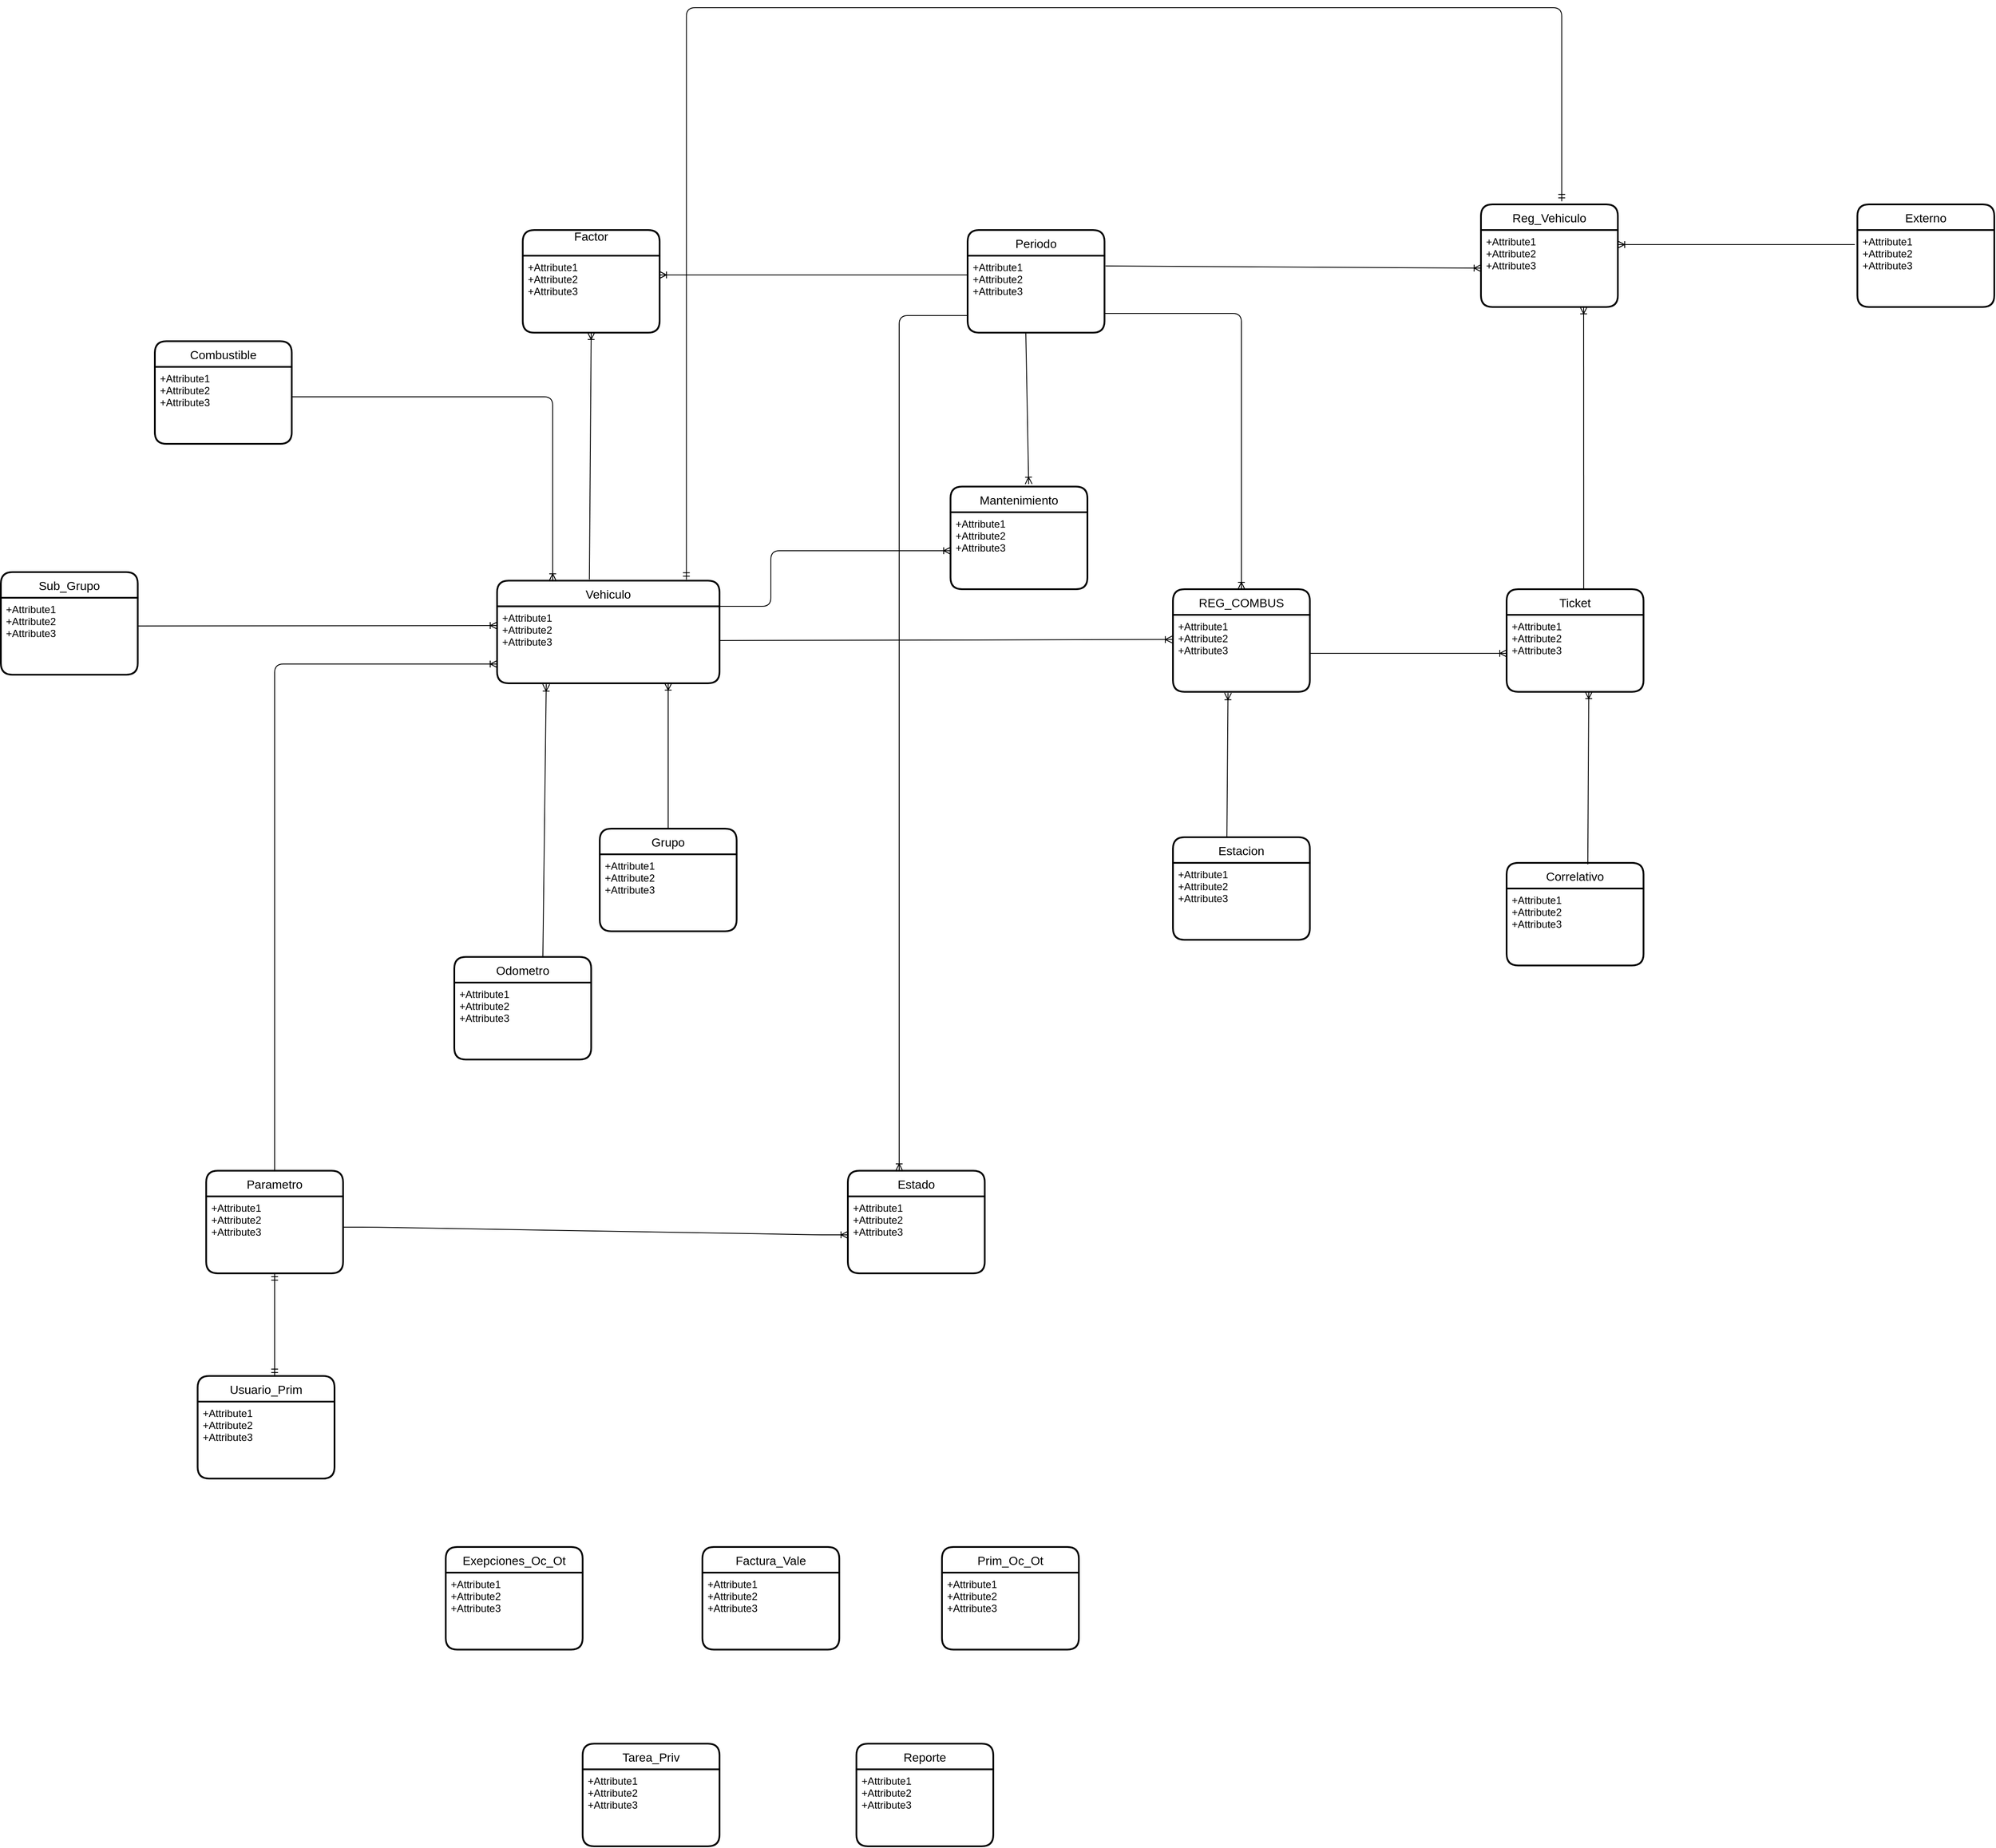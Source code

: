 <mxfile version="14.2.7" type="github">
  <diagram id="R2lEEEUBdFMjLlhIrx00" name="Page-1">
    <mxGraphModel dx="3398" dy="2488" grid="1" gridSize="10" guides="1" tooltips="1" connect="1" arrows="1" fold="1" page="1" pageScale="1" pageWidth="850" pageHeight="1100" math="0" shadow="0" extFonts="Permanent Marker^https://fonts.googleapis.com/css?family=Permanent+Marker">
      <root>
        <mxCell id="0" />
        <mxCell id="1" parent="0" />
        <mxCell id="AUY6neWYd6_EHcUav7Q5-1" value="Vehiculo" style="swimlane;childLayout=stackLayout;horizontal=1;startSize=30;horizontalStack=0;rounded=1;fontSize=14;fontStyle=0;strokeWidth=2;resizeParent=0;resizeLast=1;shadow=0;dashed=0;align=center;" vertex="1" parent="1">
          <mxGeometry x="200" y="440" width="260" height="120" as="geometry" />
        </mxCell>
        <mxCell id="AUY6neWYd6_EHcUav7Q5-2" value="+Attribute1&#xa;+Attribute2&#xa;+Attribute3" style="align=left;strokeColor=none;fillColor=none;spacingLeft=4;fontSize=12;verticalAlign=top;resizable=0;rotatable=0;part=1;" vertex="1" parent="AUY6neWYd6_EHcUav7Q5-1">
          <mxGeometry y="30" width="260" height="90" as="geometry" />
        </mxCell>
        <mxCell id="AUY6neWYd6_EHcUav7Q5-3" value="" style="fontSize=12;html=1;endArrow=ERoneToMany;entryX=0.5;entryY=1;entryDx=0;entryDy=0;exitX=0.415;exitY=-0.011;exitDx=0;exitDy=0;exitPerimeter=0;" edge="1" parent="1" source="AUY6neWYd6_EHcUav7Q5-1" target="AUY6neWYd6_EHcUav7Q5-5">
          <mxGeometry width="100" height="100" relative="1" as="geometry">
            <mxPoint x="270" y="430" as="sourcePoint" />
            <mxPoint x="360" y="180" as="targetPoint" />
          </mxGeometry>
        </mxCell>
        <mxCell id="AUY6neWYd6_EHcUav7Q5-4" value="Factor&#xa;" style="swimlane;childLayout=stackLayout;horizontal=1;startSize=30;horizontalStack=0;rounded=1;fontSize=14;fontStyle=0;strokeWidth=2;resizeParent=0;resizeLast=1;shadow=0;dashed=0;align=center;" vertex="1" parent="1">
          <mxGeometry x="230" y="30" width="160" height="120" as="geometry" />
        </mxCell>
        <mxCell id="AUY6neWYd6_EHcUav7Q5-5" value="+Attribute1&#xa;+Attribute2&#xa;+Attribute3" style="align=left;strokeColor=none;fillColor=none;spacingLeft=4;fontSize=12;verticalAlign=top;resizable=0;rotatable=0;part=1;" vertex="1" parent="AUY6neWYd6_EHcUav7Q5-4">
          <mxGeometry y="30" width="160" height="90" as="geometry" />
        </mxCell>
        <mxCell id="AUY6neWYd6_EHcUav7Q5-6" value="Combustible" style="swimlane;childLayout=stackLayout;horizontal=1;startSize=30;horizontalStack=0;rounded=1;fontSize=14;fontStyle=0;strokeWidth=2;resizeParent=0;resizeLast=1;shadow=0;dashed=0;align=center;" vertex="1" parent="1">
          <mxGeometry x="-200" y="160" width="160" height="120" as="geometry" />
        </mxCell>
        <mxCell id="AUY6neWYd6_EHcUav7Q5-7" value="+Attribute1&#xa;+Attribute2&#xa;+Attribute3" style="align=left;strokeColor=none;fillColor=none;spacingLeft=4;fontSize=12;verticalAlign=top;resizable=0;rotatable=0;part=1;" vertex="1" parent="AUY6neWYd6_EHcUav7Q5-6">
          <mxGeometry y="30" width="160" height="90" as="geometry" />
        </mxCell>
        <mxCell id="AUY6neWYd6_EHcUav7Q5-12" value="Parametro" style="swimlane;childLayout=stackLayout;horizontal=1;startSize=30;horizontalStack=0;rounded=1;fontSize=14;fontStyle=0;strokeWidth=2;resizeParent=0;resizeLast=1;shadow=0;dashed=0;align=center;" vertex="1" parent="1">
          <mxGeometry x="-140" y="1130" width="160" height="120" as="geometry" />
        </mxCell>
        <mxCell id="AUY6neWYd6_EHcUav7Q5-13" value="+Attribute1&#xa;+Attribute2&#xa;+Attribute3" style="align=left;strokeColor=none;fillColor=none;spacingLeft=4;fontSize=12;verticalAlign=top;resizable=0;rotatable=0;part=1;" vertex="1" parent="AUY6neWYd6_EHcUav7Q5-12">
          <mxGeometry y="30" width="160" height="90" as="geometry" />
        </mxCell>
        <mxCell id="AUY6neWYd6_EHcUav7Q5-15" value="Odometro" style="swimlane;childLayout=stackLayout;horizontal=1;startSize=30;horizontalStack=0;rounded=1;fontSize=14;fontStyle=0;strokeWidth=2;resizeParent=0;resizeLast=1;shadow=0;dashed=0;align=center;" vertex="1" parent="1">
          <mxGeometry x="150" y="880" width="160" height="120" as="geometry" />
        </mxCell>
        <mxCell id="AUY6neWYd6_EHcUav7Q5-16" value="+Attribute1&#xa;+Attribute2&#xa;+Attribute3" style="align=left;strokeColor=none;fillColor=none;spacingLeft=4;fontSize=12;verticalAlign=top;resizable=0;rotatable=0;part=1;" vertex="1" parent="AUY6neWYd6_EHcUav7Q5-15">
          <mxGeometry y="30" width="160" height="90" as="geometry" />
        </mxCell>
        <mxCell id="AUY6neWYd6_EHcUav7Q5-18" value="Grupo" style="swimlane;childLayout=stackLayout;horizontal=1;startSize=30;horizontalStack=0;rounded=1;fontSize=14;fontStyle=0;strokeWidth=2;resizeParent=0;resizeLast=1;shadow=0;dashed=0;align=center;" vertex="1" parent="1">
          <mxGeometry x="320" y="730" width="160" height="120" as="geometry" />
        </mxCell>
        <mxCell id="AUY6neWYd6_EHcUav7Q5-19" value="+Attribute1&#xa;+Attribute2&#xa;+Attribute3" style="align=left;strokeColor=none;fillColor=none;spacingLeft=4;fontSize=12;verticalAlign=top;resizable=0;rotatable=0;part=1;" vertex="1" parent="AUY6neWYd6_EHcUav7Q5-18">
          <mxGeometry y="30" width="160" height="90" as="geometry" />
        </mxCell>
        <mxCell id="AUY6neWYd6_EHcUav7Q5-20" value="" style="fontSize=12;html=1;endArrow=ERoneToMany;exitX=0.5;exitY=0;exitDx=0;exitDy=0;" edge="1" parent="1" source="AUY6neWYd6_EHcUav7Q5-18">
          <mxGeometry width="100" height="100" relative="1" as="geometry">
            <mxPoint x="425" y="550" as="sourcePoint" />
            <mxPoint x="400" y="560" as="targetPoint" />
          </mxGeometry>
        </mxCell>
        <mxCell id="AUY6neWYd6_EHcUav7Q5-24" value="" style="edgeStyle=orthogonalEdgeStyle;fontSize=12;html=1;endArrow=ERoneToMany;exitX=1;exitY=0.25;exitDx=0;exitDy=0;entryX=0;entryY=0.5;entryDx=0;entryDy=0;" edge="1" parent="1" source="AUY6neWYd6_EHcUav7Q5-1" target="AUY6neWYd6_EHcUav7Q5-28">
          <mxGeometry width="100" height="100" relative="1" as="geometry">
            <mxPoint x="530" y="460" as="sourcePoint" />
            <mxPoint x="686.96" y="356" as="targetPoint" />
            <Array as="points">
              <mxPoint x="520" y="470" />
              <mxPoint x="520" y="405" />
            </Array>
          </mxGeometry>
        </mxCell>
        <mxCell id="AUY6neWYd6_EHcUav7Q5-27" value="Mantenimiento" style="swimlane;childLayout=stackLayout;horizontal=1;startSize=30;horizontalStack=0;rounded=1;fontSize=14;fontStyle=0;strokeWidth=2;resizeParent=0;resizeLast=1;shadow=0;dashed=0;align=center;" vertex="1" parent="1">
          <mxGeometry x="730" y="330" width="160" height="120" as="geometry" />
        </mxCell>
        <mxCell id="AUY6neWYd6_EHcUav7Q5-28" value="+Attribute1&#xa;+Attribute2&#xa;+Attribute3" style="align=left;strokeColor=none;fillColor=none;spacingLeft=4;fontSize=12;verticalAlign=top;resizable=0;rotatable=0;part=1;" vertex="1" parent="AUY6neWYd6_EHcUav7Q5-27">
          <mxGeometry y="30" width="160" height="90" as="geometry" />
        </mxCell>
        <mxCell id="AUY6neWYd6_EHcUav7Q5-29" value="Periodo" style="swimlane;childLayout=stackLayout;horizontal=1;startSize=30;horizontalStack=0;rounded=1;fontSize=14;fontStyle=0;strokeWidth=2;resizeParent=0;resizeLast=1;shadow=0;dashed=0;align=center;" vertex="1" parent="1">
          <mxGeometry x="750" y="30" width="160" height="120" as="geometry" />
        </mxCell>
        <mxCell id="AUY6neWYd6_EHcUav7Q5-30" value="+Attribute1&#xa;+Attribute2&#xa;+Attribute3" style="align=left;strokeColor=none;fillColor=none;spacingLeft=4;fontSize=12;verticalAlign=top;resizable=0;rotatable=0;part=1;" vertex="1" parent="AUY6neWYd6_EHcUav7Q5-29">
          <mxGeometry y="30" width="160" height="90" as="geometry" />
        </mxCell>
        <mxCell id="AUY6neWYd6_EHcUav7Q5-31" value="" style="fontSize=12;html=1;endArrow=ERoneToMany;entryX=1;entryY=0.25;entryDx=0;entryDy=0;exitX=0;exitY=0.25;exitDx=0;exitDy=0;" edge="1" parent="1" source="AUY6neWYd6_EHcUav7Q5-30" target="AUY6neWYd6_EHcUav7Q5-5">
          <mxGeometry width="100" height="100" relative="1" as="geometry">
            <mxPoint x="710" y="153" as="sourcePoint" />
            <mxPoint x="390" y="90" as="targetPoint" />
          </mxGeometry>
        </mxCell>
        <mxCell id="AUY6neWYd6_EHcUav7Q5-33" value="" style="fontSize=12;html=1;endArrow=ERoneToMany;entryX=0.571;entryY=-0.025;entryDx=0;entryDy=0;entryPerimeter=0;exitX=0.425;exitY=1.004;exitDx=0;exitDy=0;exitPerimeter=0;" edge="1" parent="1" source="AUY6neWYd6_EHcUav7Q5-30" target="AUY6neWYd6_EHcUav7Q5-27">
          <mxGeometry width="100" height="100" relative="1" as="geometry">
            <mxPoint x="821" y="250" as="sourcePoint" />
            <mxPoint x="1010" y="100" as="targetPoint" />
          </mxGeometry>
        </mxCell>
        <mxCell id="AUY6neWYd6_EHcUav7Q5-34" value="REG_COMBUS" style="swimlane;childLayout=stackLayout;horizontal=1;startSize=30;horizontalStack=0;rounded=1;fontSize=14;fontStyle=0;strokeWidth=2;resizeParent=0;resizeLast=1;shadow=0;dashed=0;align=center;" vertex="1" parent="1">
          <mxGeometry x="990" y="450" width="160" height="120" as="geometry" />
        </mxCell>
        <mxCell id="AUY6neWYd6_EHcUav7Q5-35" value="+Attribute1&#xa;+Attribute2&#xa;+Attribute3" style="align=left;strokeColor=none;fillColor=none;spacingLeft=4;fontSize=12;verticalAlign=top;resizable=0;rotatable=0;part=1;" vertex="1" parent="AUY6neWYd6_EHcUav7Q5-34">
          <mxGeometry y="30" width="160" height="90" as="geometry" />
        </mxCell>
        <mxCell id="AUY6neWYd6_EHcUav7Q5-36" value="" style="fontSize=12;html=1;endArrow=ERoneToMany;entryX=-0.006;entryY=0.32;entryDx=0;entryDy=0;entryPerimeter=0;" edge="1" parent="1" target="AUY6neWYd6_EHcUav7Q5-35">
          <mxGeometry width="100" height="100" relative="1" as="geometry">
            <mxPoint x="460" y="510" as="sourcePoint" />
            <mxPoint x="980" y="500" as="targetPoint" />
          </mxGeometry>
        </mxCell>
        <mxCell id="AUY6neWYd6_EHcUav7Q5-37" value="" style="fontSize=12;html=1;endArrow=ERoneToMany;edgeStyle=orthogonalEdgeStyle;entryX=0.5;entryY=0;entryDx=0;entryDy=0;exitX=1;exitY=0.75;exitDx=0;exitDy=0;" edge="1" parent="1" source="AUY6neWYd6_EHcUav7Q5-30" target="AUY6neWYd6_EHcUav7Q5-34">
          <mxGeometry width="100" height="100" relative="1" as="geometry">
            <mxPoint x="850" y="100" as="sourcePoint" />
            <mxPoint x="660" y="240" as="targetPoint" />
          </mxGeometry>
        </mxCell>
        <mxCell id="AUY6neWYd6_EHcUav7Q5-38" value="Estacion" style="swimlane;childLayout=stackLayout;horizontal=1;startSize=30;horizontalStack=0;rounded=1;fontSize=14;fontStyle=0;strokeWidth=2;resizeParent=0;resizeLast=1;shadow=0;dashed=0;align=center;" vertex="1" parent="1">
          <mxGeometry x="990" y="740" width="160" height="120" as="geometry" />
        </mxCell>
        <mxCell id="AUY6neWYd6_EHcUav7Q5-39" value="+Attribute1&#xa;+Attribute2&#xa;+Attribute3" style="align=left;strokeColor=none;fillColor=none;spacingLeft=4;fontSize=12;verticalAlign=top;resizable=0;rotatable=0;part=1;" vertex="1" parent="AUY6neWYd6_EHcUav7Q5-38">
          <mxGeometry y="30" width="160" height="90" as="geometry" />
        </mxCell>
        <mxCell id="AUY6neWYd6_EHcUav7Q5-40" value="" style="fontSize=12;html=1;endArrow=ERoneToMany;entryX=0.402;entryY=1.014;entryDx=0;entryDy=0;entryPerimeter=0;exitX=0.394;exitY=0.005;exitDx=0;exitDy=0;exitPerimeter=0;" edge="1" parent="1" source="AUY6neWYd6_EHcUav7Q5-38" target="AUY6neWYd6_EHcUav7Q5-35">
          <mxGeometry width="100" height="100" relative="1" as="geometry">
            <mxPoint x="770" y="680" as="sourcePoint" />
            <mxPoint x="870" y="580" as="targetPoint" />
          </mxGeometry>
        </mxCell>
        <mxCell id="AUY6neWYd6_EHcUav7Q5-41" value="" style="fontSize=12;html=1;endArrow=ERoneToMany;entryX=0;entryY=0.75;entryDx=0;entryDy=0;edgeStyle=orthogonalEdgeStyle;exitX=0.5;exitY=0;exitDx=0;exitDy=0;" edge="1" parent="1" source="AUY6neWYd6_EHcUav7Q5-12" target="AUY6neWYd6_EHcUav7Q5-2">
          <mxGeometry width="100" height="100" relative="1" as="geometry">
            <mxPoint x="100" y="780" as="sourcePoint" />
            <mxPoint x="440" y="710" as="targetPoint" />
          </mxGeometry>
        </mxCell>
        <mxCell id="AUY6neWYd6_EHcUav7Q5-42" value="Usuario_Prim" style="swimlane;childLayout=stackLayout;horizontal=1;startSize=30;horizontalStack=0;rounded=1;fontSize=14;fontStyle=0;strokeWidth=2;resizeParent=0;resizeLast=1;shadow=0;dashed=0;align=center;" vertex="1" parent="1">
          <mxGeometry x="-150" y="1370" width="160" height="120" as="geometry" />
        </mxCell>
        <mxCell id="AUY6neWYd6_EHcUav7Q5-43" value="+Attribute1&#xa;+Attribute2&#xa;+Attribute3" style="align=left;strokeColor=none;fillColor=none;spacingLeft=4;fontSize=12;verticalAlign=top;resizable=0;rotatable=0;part=1;" vertex="1" parent="AUY6neWYd6_EHcUav7Q5-42">
          <mxGeometry y="30" width="160" height="90" as="geometry" />
        </mxCell>
        <mxCell id="AUY6neWYd6_EHcUav7Q5-46" value="" style="fontSize=12;html=1;endArrow=ERmandOne;startArrow=ERmandOne;entryX=0.5;entryY=1;entryDx=0;entryDy=0;" edge="1" parent="1" target="AUY6neWYd6_EHcUav7Q5-13">
          <mxGeometry width="100" height="100" relative="1" as="geometry">
            <mxPoint x="-60" y="1370" as="sourcePoint" />
            <mxPoint x="460" y="1200" as="targetPoint" />
          </mxGeometry>
        </mxCell>
        <mxCell id="AUY6neWYd6_EHcUav7Q5-47" value="Estado" style="swimlane;childLayout=stackLayout;horizontal=1;startSize=30;horizontalStack=0;rounded=1;fontSize=14;fontStyle=0;strokeWidth=2;resizeParent=0;resizeLast=1;shadow=0;dashed=0;align=center;" vertex="1" parent="1">
          <mxGeometry x="610" y="1130" width="160" height="120" as="geometry" />
        </mxCell>
        <mxCell id="AUY6neWYd6_EHcUav7Q5-48" value="+Attribute1&#xa;+Attribute2&#xa;+Attribute3" style="align=left;strokeColor=none;fillColor=none;spacingLeft=4;fontSize=12;verticalAlign=top;resizable=0;rotatable=0;part=1;" vertex="1" parent="AUY6neWYd6_EHcUav7Q5-47">
          <mxGeometry y="30" width="160" height="90" as="geometry" />
        </mxCell>
        <mxCell id="AUY6neWYd6_EHcUav7Q5-51" value="" style="edgeStyle=entityRelationEdgeStyle;fontSize=12;html=1;endArrow=ERoneToMany;exitX=1.006;exitY=0.4;exitDx=0;exitDy=0;exitPerimeter=0;" edge="1" parent="1" source="AUY6neWYd6_EHcUav7Q5-13" target="AUY6neWYd6_EHcUav7Q5-48">
          <mxGeometry width="100" height="100" relative="1" as="geometry">
            <mxPoint x="200" y="1250" as="sourcePoint" />
            <mxPoint x="300" y="1150" as="targetPoint" />
          </mxGeometry>
        </mxCell>
        <mxCell id="AUY6neWYd6_EHcUav7Q5-53" value="Sub_Grupo" style="swimlane;childLayout=stackLayout;horizontal=1;startSize=30;horizontalStack=0;rounded=1;fontSize=14;fontStyle=0;strokeWidth=2;resizeParent=0;resizeLast=1;shadow=0;dashed=0;align=center;" vertex="1" parent="1">
          <mxGeometry x="-380" y="430" width="160" height="120" as="geometry" />
        </mxCell>
        <mxCell id="AUY6neWYd6_EHcUav7Q5-54" value="+Attribute1&#xa;+Attribute2&#xa;+Attribute3" style="align=left;strokeColor=none;fillColor=none;spacingLeft=4;fontSize=12;verticalAlign=top;resizable=0;rotatable=0;part=1;" vertex="1" parent="AUY6neWYd6_EHcUav7Q5-53">
          <mxGeometry y="30" width="160" height="90" as="geometry" />
        </mxCell>
        <mxCell id="AUY6neWYd6_EHcUav7Q5-55" value="" style="fontSize=12;html=1;endArrow=ERoneToMany;entryX=0;entryY=0.25;entryDx=0;entryDy=0;" edge="1" parent="1" target="AUY6neWYd6_EHcUav7Q5-2">
          <mxGeometry width="100" height="100" relative="1" as="geometry">
            <mxPoint x="-220" y="493" as="sourcePoint" />
            <mxPoint x="60" y="360" as="targetPoint" />
          </mxGeometry>
        </mxCell>
        <mxCell id="AUY6neWYd6_EHcUav7Q5-56" value="" style="edgeStyle=orthogonalEdgeStyle;fontSize=12;html=1;endArrow=ERoneToMany;entryX=0.25;entryY=0;entryDx=0;entryDy=0;" edge="1" parent="1" target="AUY6neWYd6_EHcUav7Q5-1">
          <mxGeometry width="100" height="100" relative="1" as="geometry">
            <mxPoint x="-40" y="225" as="sourcePoint" />
            <mxPoint x="90" y="350" as="targetPoint" />
            <Array as="points">
              <mxPoint x="265" y="225" />
            </Array>
          </mxGeometry>
        </mxCell>
        <mxCell id="AUY6neWYd6_EHcUav7Q5-57" value="Ticket" style="swimlane;childLayout=stackLayout;horizontal=1;startSize=30;horizontalStack=0;rounded=1;fontSize=14;fontStyle=0;strokeWidth=2;resizeParent=0;resizeLast=1;shadow=0;dashed=0;align=center;" vertex="1" parent="1">
          <mxGeometry x="1380" y="450" width="160" height="120" as="geometry" />
        </mxCell>
        <mxCell id="AUY6neWYd6_EHcUav7Q5-58" value="+Attribute1&#xa;+Attribute2&#xa;+Attribute3" style="align=left;strokeColor=none;fillColor=none;spacingLeft=4;fontSize=12;verticalAlign=top;resizable=0;rotatable=0;part=1;" vertex="1" parent="AUY6neWYd6_EHcUav7Q5-57">
          <mxGeometry y="30" width="160" height="90" as="geometry" />
        </mxCell>
        <mxCell id="AUY6neWYd6_EHcUav7Q5-61" value="" style="fontSize=12;html=1;endArrow=ERoneToMany;entryX=0;entryY=0.5;entryDx=0;entryDy=0;exitX=1;exitY=0.5;exitDx=0;exitDy=0;" edge="1" parent="1" source="AUY6neWYd6_EHcUav7Q5-35" target="AUY6neWYd6_EHcUav7Q5-58">
          <mxGeometry width="100" height="100" relative="1" as="geometry">
            <mxPoint x="1175" y="620" as="sourcePoint" />
            <mxPoint x="1275" y="520" as="targetPoint" />
          </mxGeometry>
        </mxCell>
        <mxCell id="AUY6neWYd6_EHcUav7Q5-62" value="Reg_Vehiculo" style="swimlane;childLayout=stackLayout;horizontal=1;startSize=30;horizontalStack=0;rounded=1;fontSize=14;fontStyle=0;strokeWidth=2;resizeParent=0;resizeLast=1;shadow=0;dashed=0;align=center;" vertex="1" parent="1">
          <mxGeometry x="1350" width="160" height="120" as="geometry" />
        </mxCell>
        <mxCell id="AUY6neWYd6_EHcUav7Q5-63" value="+Attribute1&#xa;+Attribute2&#xa;+Attribute3" style="align=left;strokeColor=none;fillColor=none;spacingLeft=4;fontSize=12;verticalAlign=top;resizable=0;rotatable=0;part=1;" vertex="1" parent="AUY6neWYd6_EHcUav7Q5-62">
          <mxGeometry y="30" width="160" height="90" as="geometry" />
        </mxCell>
        <mxCell id="AUY6neWYd6_EHcUav7Q5-64" value="" style="fontSize=12;html=1;endArrow=ERoneToMany;exitX=1.008;exitY=0.133;exitDx=0;exitDy=0;exitPerimeter=0;" edge="1" parent="1" source="AUY6neWYd6_EHcUav7Q5-30" target="AUY6neWYd6_EHcUav7Q5-63">
          <mxGeometry width="100" height="100" relative="1" as="geometry">
            <mxPoint x="1080" y="170" as="sourcePoint" />
            <mxPoint x="1310" y="104" as="targetPoint" />
          </mxGeometry>
        </mxCell>
        <mxCell id="AUY6neWYd6_EHcUav7Q5-65" value="" style="fontSize=12;html=1;endArrow=ERoneToMany;entryX=0.75;entryY=1;entryDx=0;entryDy=0;exitX=0.563;exitY=-0.008;exitDx=0;exitDy=0;exitPerimeter=0;" edge="1" parent="1" source="AUY6neWYd6_EHcUav7Q5-57" target="AUY6neWYd6_EHcUav7Q5-63">
          <mxGeometry width="100" height="100" relative="1" as="geometry">
            <mxPoint x="1430" y="420" as="sourcePoint" />
            <mxPoint x="1540" y="160" as="targetPoint" />
          </mxGeometry>
        </mxCell>
        <mxCell id="AUY6neWYd6_EHcUav7Q5-66" value="Correlativo" style="swimlane;childLayout=stackLayout;horizontal=1;startSize=30;horizontalStack=0;rounded=1;fontSize=14;fontStyle=0;strokeWidth=2;resizeParent=0;resizeLast=1;shadow=0;dashed=0;align=center;" vertex="1" parent="1">
          <mxGeometry x="1380" y="770" width="160" height="120" as="geometry" />
        </mxCell>
        <mxCell id="AUY6neWYd6_EHcUav7Q5-67" value="+Attribute1&#xa;+Attribute2&#xa;+Attribute3" style="align=left;strokeColor=none;fillColor=none;spacingLeft=4;fontSize=12;verticalAlign=top;resizable=0;rotatable=0;part=1;" vertex="1" parent="AUY6neWYd6_EHcUav7Q5-66">
          <mxGeometry y="30" width="160" height="90" as="geometry" />
        </mxCell>
        <mxCell id="AUY6neWYd6_EHcUav7Q5-69" value="" style="fontSize=12;html=1;endArrow=ERoneToMany;entryX=0.6;entryY=1;entryDx=0;entryDy=0;entryPerimeter=0;exitX=0.593;exitY=0.015;exitDx=0;exitDy=0;exitPerimeter=0;" edge="1" parent="1" source="AUY6neWYd6_EHcUav7Q5-66" target="AUY6neWYd6_EHcUav7Q5-58">
          <mxGeometry width="100" height="100" relative="1" as="geometry">
            <mxPoint x="1436" y="740" as="sourcePoint" />
            <mxPoint x="1540" y="660" as="targetPoint" />
          </mxGeometry>
        </mxCell>
        <mxCell id="AUY6neWYd6_EHcUav7Q5-70" value="Externo" style="swimlane;childLayout=stackLayout;horizontal=1;startSize=30;horizontalStack=0;rounded=1;fontSize=14;fontStyle=0;strokeWidth=2;resizeParent=0;resizeLast=1;shadow=0;dashed=0;align=center;" vertex="1" parent="1">
          <mxGeometry x="1790" width="160" height="120" as="geometry" />
        </mxCell>
        <mxCell id="AUY6neWYd6_EHcUav7Q5-71" value="+Attribute1&#xa;+Attribute2&#xa;+Attribute3" style="align=left;strokeColor=none;fillColor=none;spacingLeft=4;fontSize=12;verticalAlign=top;resizable=0;rotatable=0;part=1;" vertex="1" parent="AUY6neWYd6_EHcUav7Q5-70">
          <mxGeometry y="30" width="160" height="90" as="geometry" />
        </mxCell>
        <mxCell id="AUY6neWYd6_EHcUav7Q5-72" value="" style="fontSize=12;html=1;endArrow=ERoneToMany;exitX=-0.019;exitY=0.189;exitDx=0;exitDy=0;exitPerimeter=0;" edge="1" parent="1" source="AUY6neWYd6_EHcUav7Q5-71">
          <mxGeometry width="100" height="100" relative="1" as="geometry">
            <mxPoint x="1560" y="20" as="sourcePoint" />
            <mxPoint x="1510" y="47" as="targetPoint" />
          </mxGeometry>
        </mxCell>
        <mxCell id="AUY6neWYd6_EHcUav7Q5-74" value="" style="fontSize=12;html=1;endArrow=ERoneToMany;edgeStyle=orthogonalEdgeStyle;exitX=0;exitY=0.778;exitDx=0;exitDy=0;exitPerimeter=0;" edge="1" parent="1" source="AUY6neWYd6_EHcUav7Q5-30" target="AUY6neWYd6_EHcUav7Q5-47">
          <mxGeometry width="100" height="100" relative="1" as="geometry">
            <mxPoint x="740" y="130" as="sourcePoint" />
            <mxPoint x="830" y="800" as="targetPoint" />
            <Array as="points">
              <mxPoint x="670" y="130" />
            </Array>
          </mxGeometry>
        </mxCell>
        <mxCell id="AUY6neWYd6_EHcUav7Q5-76" value="" style="edgeStyle=orthogonalEdgeStyle;fontSize=12;html=1;endArrow=ERmandOne;startArrow=ERmandOne;exitX=0.851;exitY=-0.01;exitDx=0;exitDy=0;exitPerimeter=0;entryX=0.59;entryY=-0.03;entryDx=0;entryDy=0;entryPerimeter=0;" edge="1" parent="1" source="AUY6neWYd6_EHcUav7Q5-1" target="AUY6neWYd6_EHcUav7Q5-62">
          <mxGeometry width="100" height="100" relative="1" as="geometry">
            <mxPoint x="1000" y="-130" as="sourcePoint" />
            <mxPoint x="1100" y="-230" as="targetPoint" />
            <Array as="points">
              <mxPoint x="421" y="-230" />
              <mxPoint x="1444" y="-230" />
            </Array>
          </mxGeometry>
        </mxCell>
        <mxCell id="AUY6neWYd6_EHcUav7Q5-77" value="Exepciones_Oc_Ot" style="swimlane;childLayout=stackLayout;horizontal=1;startSize=30;horizontalStack=0;rounded=1;fontSize=14;fontStyle=0;strokeWidth=2;resizeParent=0;resizeLast=1;shadow=0;dashed=0;align=center;" vertex="1" parent="1">
          <mxGeometry x="140" y="1570" width="160" height="120" as="geometry" />
        </mxCell>
        <mxCell id="AUY6neWYd6_EHcUav7Q5-78" value="+Attribute1&#xa;+Attribute2&#xa;+Attribute3" style="align=left;strokeColor=none;fillColor=none;spacingLeft=4;fontSize=12;verticalAlign=top;resizable=0;rotatable=0;part=1;" vertex="1" parent="AUY6neWYd6_EHcUav7Q5-77">
          <mxGeometry y="30" width="160" height="90" as="geometry" />
        </mxCell>
        <mxCell id="AUY6neWYd6_EHcUav7Q5-79" value="Factura_Vale" style="swimlane;childLayout=stackLayout;horizontal=1;startSize=30;horizontalStack=0;rounded=1;fontSize=14;fontStyle=0;strokeWidth=2;resizeParent=0;resizeLast=1;shadow=0;dashed=0;align=center;" vertex="1" parent="1">
          <mxGeometry x="440" y="1570" width="160" height="120" as="geometry" />
        </mxCell>
        <mxCell id="AUY6neWYd6_EHcUav7Q5-80" value="+Attribute1&#xa;+Attribute2&#xa;+Attribute3" style="align=left;strokeColor=none;fillColor=none;spacingLeft=4;fontSize=12;verticalAlign=top;resizable=0;rotatable=0;part=1;" vertex="1" parent="AUY6neWYd6_EHcUav7Q5-79">
          <mxGeometry y="30" width="160" height="90" as="geometry" />
        </mxCell>
        <mxCell id="AUY6neWYd6_EHcUav7Q5-81" value="Prim_Oc_Ot" style="swimlane;childLayout=stackLayout;horizontal=1;startSize=30;horizontalStack=0;rounded=1;fontSize=14;fontStyle=0;strokeWidth=2;resizeParent=0;resizeLast=1;shadow=0;dashed=0;align=center;" vertex="1" parent="1">
          <mxGeometry x="720" y="1570" width="160" height="120" as="geometry" />
        </mxCell>
        <mxCell id="AUY6neWYd6_EHcUav7Q5-82" value="+Attribute1&#xa;+Attribute2&#xa;+Attribute3" style="align=left;strokeColor=none;fillColor=none;spacingLeft=4;fontSize=12;verticalAlign=top;resizable=0;rotatable=0;part=1;" vertex="1" parent="AUY6neWYd6_EHcUav7Q5-81">
          <mxGeometry y="30" width="160" height="90" as="geometry" />
        </mxCell>
        <mxCell id="AUY6neWYd6_EHcUav7Q5-83" value="Reporte" style="swimlane;childLayout=stackLayout;horizontal=1;startSize=30;horizontalStack=0;rounded=1;fontSize=14;fontStyle=0;strokeWidth=2;resizeParent=0;resizeLast=1;shadow=0;dashed=0;align=center;" vertex="1" parent="1">
          <mxGeometry x="620" y="1800" width="160" height="120" as="geometry" />
        </mxCell>
        <mxCell id="AUY6neWYd6_EHcUav7Q5-84" value="+Attribute1&#xa;+Attribute2&#xa;+Attribute3" style="align=left;strokeColor=none;fillColor=none;spacingLeft=4;fontSize=12;verticalAlign=top;resizable=0;rotatable=0;part=1;" vertex="1" parent="AUY6neWYd6_EHcUav7Q5-83">
          <mxGeometry y="30" width="160" height="90" as="geometry" />
        </mxCell>
        <mxCell id="AUY6neWYd6_EHcUav7Q5-85" value="Tarea_Priv" style="swimlane;childLayout=stackLayout;horizontal=1;startSize=30;horizontalStack=0;rounded=1;fontSize=14;fontStyle=0;strokeWidth=2;resizeParent=0;resizeLast=1;shadow=0;dashed=0;align=center;" vertex="1" parent="1">
          <mxGeometry x="300" y="1800" width="160" height="120" as="geometry" />
        </mxCell>
        <mxCell id="AUY6neWYd6_EHcUav7Q5-86" value="+Attribute1&#xa;+Attribute2&#xa;+Attribute3" style="align=left;strokeColor=none;fillColor=none;spacingLeft=4;fontSize=12;verticalAlign=top;resizable=0;rotatable=0;part=1;" vertex="1" parent="AUY6neWYd6_EHcUav7Q5-85">
          <mxGeometry y="30" width="160" height="90" as="geometry" />
        </mxCell>
        <mxCell id="AUY6neWYd6_EHcUav7Q5-87" value="" style="fontSize=12;html=1;endArrow=ERoneToMany;entryX=0.221;entryY=1.013;entryDx=0;entryDy=0;entryPerimeter=0;exitX=0.647;exitY=0.001;exitDx=0;exitDy=0;exitPerimeter=0;" edge="1" parent="1" source="AUY6neWYd6_EHcUav7Q5-15" target="AUY6neWYd6_EHcUav7Q5-2">
          <mxGeometry width="100" height="100" relative="1" as="geometry">
            <mxPoint x="580" y="850" as="sourcePoint" />
            <mxPoint x="680" y="750" as="targetPoint" />
          </mxGeometry>
        </mxCell>
      </root>
    </mxGraphModel>
  </diagram>
</mxfile>
